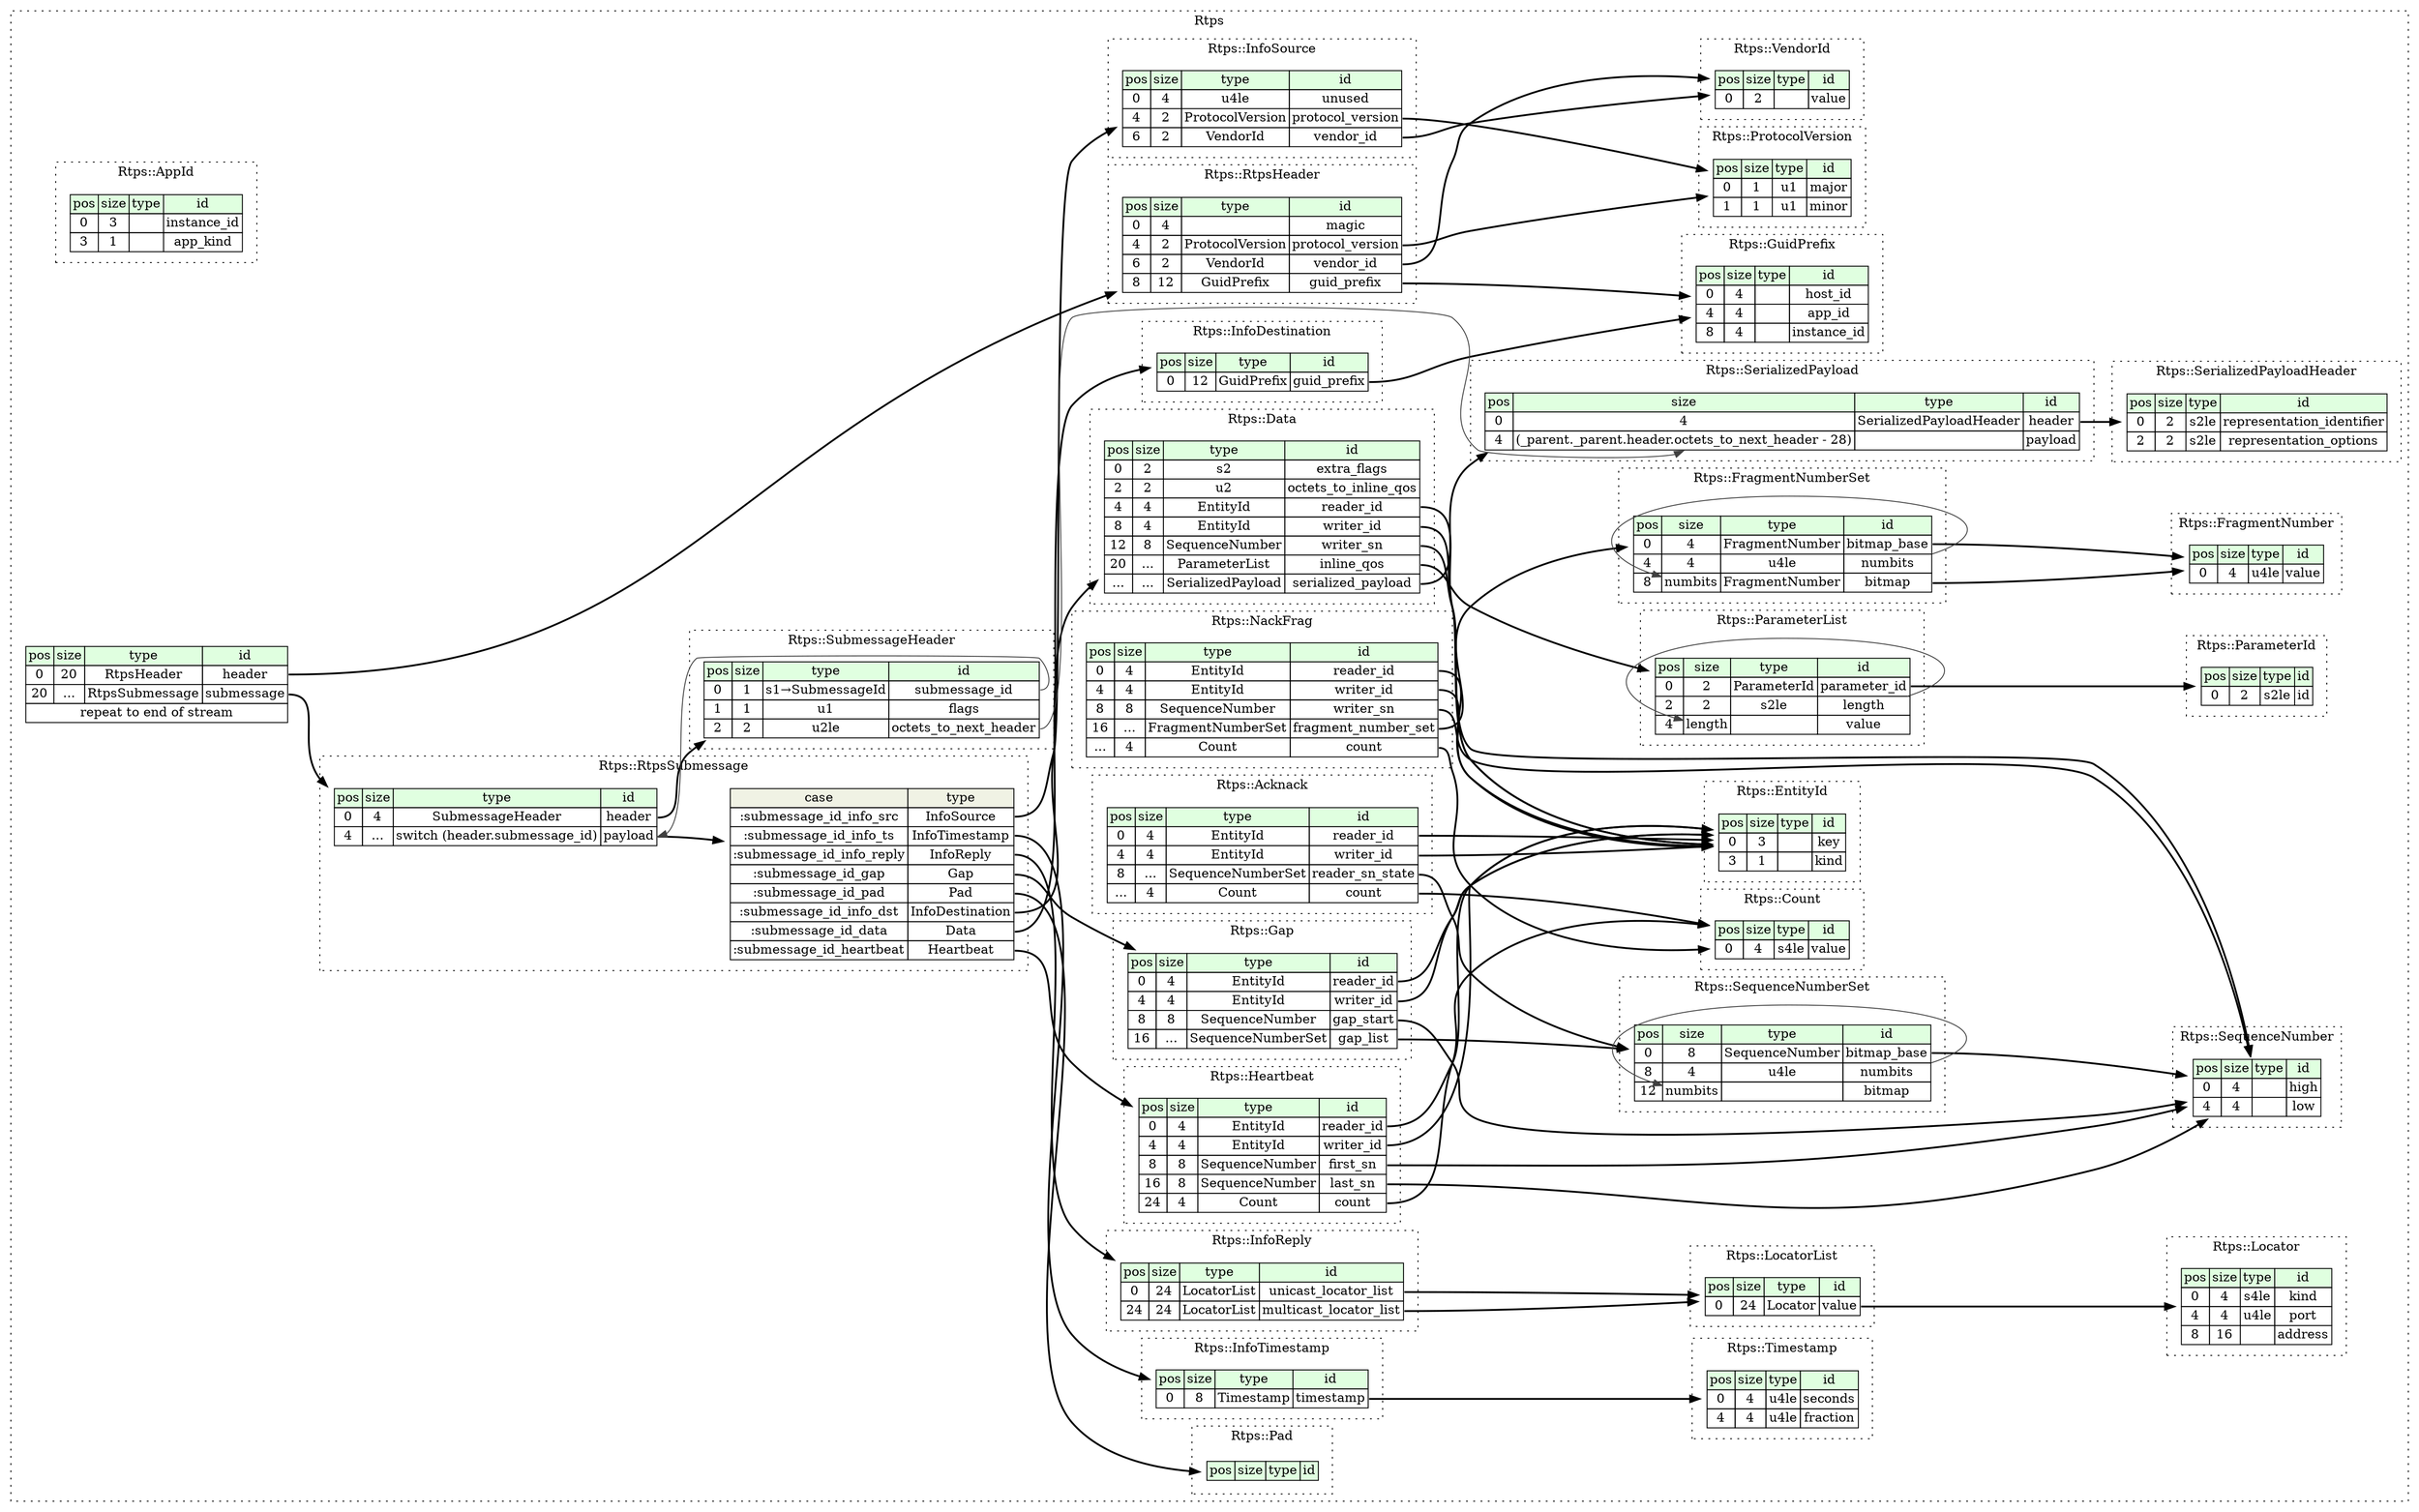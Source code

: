 digraph {
	rankdir=LR;
	node [shape=plaintext];
	subgraph cluster__rtps {
		label="Rtps";
		graph[style=dotted];

		rtps__seq [label=<<TABLE BORDER="0" CELLBORDER="1" CELLSPACING="0">
			<TR><TD BGCOLOR="#E0FFE0">pos</TD><TD BGCOLOR="#E0FFE0">size</TD><TD BGCOLOR="#E0FFE0">type</TD><TD BGCOLOR="#E0FFE0">id</TD></TR>
			<TR><TD PORT="header_pos">0</TD><TD PORT="header_size">20</TD><TD>RtpsHeader</TD><TD PORT="header_type">header</TD></TR>
			<TR><TD PORT="submessage_pos">20</TD><TD PORT="submessage_size">...</TD><TD>RtpsSubmessage</TD><TD PORT="submessage_type">submessage</TD></TR>
			<TR><TD COLSPAN="4" PORT="submessage__repeat">repeat to end of stream</TD></TR>
		</TABLE>>];
		subgraph cluster__info_source {
			label="Rtps::InfoSource";
			graph[style=dotted];

			info_source__seq [label=<<TABLE BORDER="0" CELLBORDER="1" CELLSPACING="0">
				<TR><TD BGCOLOR="#E0FFE0">pos</TD><TD BGCOLOR="#E0FFE0">size</TD><TD BGCOLOR="#E0FFE0">type</TD><TD BGCOLOR="#E0FFE0">id</TD></TR>
				<TR><TD PORT="unused_pos">0</TD><TD PORT="unused_size">4</TD><TD>u4le</TD><TD PORT="unused_type">unused</TD></TR>
				<TR><TD PORT="protocol_version_pos">4</TD><TD PORT="protocol_version_size">2</TD><TD>ProtocolVersion</TD><TD PORT="protocol_version_type">protocol_version</TD></TR>
				<TR><TD PORT="vendor_id_pos">6</TD><TD PORT="vendor_id_size">2</TD><TD>VendorId</TD><TD PORT="vendor_id_type">vendor_id</TD></TR>
			</TABLE>>];
		}
		subgraph cluster__count {
			label="Rtps::Count";
			graph[style=dotted];

			count__seq [label=<<TABLE BORDER="0" CELLBORDER="1" CELLSPACING="0">
				<TR><TD BGCOLOR="#E0FFE0">pos</TD><TD BGCOLOR="#E0FFE0">size</TD><TD BGCOLOR="#E0FFE0">type</TD><TD BGCOLOR="#E0FFE0">id</TD></TR>
				<TR><TD PORT="value_pos">0</TD><TD PORT="value_size">4</TD><TD>s4le</TD><TD PORT="value_type">value</TD></TR>
			</TABLE>>];
		}
		subgraph cluster__fragment_number {
			label="Rtps::FragmentNumber";
			graph[style=dotted];

			fragment_number__seq [label=<<TABLE BORDER="0" CELLBORDER="1" CELLSPACING="0">
				<TR><TD BGCOLOR="#E0FFE0">pos</TD><TD BGCOLOR="#E0FFE0">size</TD><TD BGCOLOR="#E0FFE0">type</TD><TD BGCOLOR="#E0FFE0">id</TD></TR>
				<TR><TD PORT="value_pos">0</TD><TD PORT="value_size">4</TD><TD>u4le</TD><TD PORT="value_type">value</TD></TR>
			</TABLE>>];
		}
		subgraph cluster__timestamp {
			label="Rtps::Timestamp";
			graph[style=dotted];

			timestamp__seq [label=<<TABLE BORDER="0" CELLBORDER="1" CELLSPACING="0">
				<TR><TD BGCOLOR="#E0FFE0">pos</TD><TD BGCOLOR="#E0FFE0">size</TD><TD BGCOLOR="#E0FFE0">type</TD><TD BGCOLOR="#E0FFE0">id</TD></TR>
				<TR><TD PORT="seconds_pos">0</TD><TD PORT="seconds_size">4</TD><TD>u4le</TD><TD PORT="seconds_type">seconds</TD></TR>
				<TR><TD PORT="fraction_pos">4</TD><TD PORT="fraction_size">4</TD><TD>u4le</TD><TD PORT="fraction_type">fraction</TD></TR>
			</TABLE>>];
		}
		subgraph cluster__nack_frag {
			label="Rtps::NackFrag";
			graph[style=dotted];

			nack_frag__seq [label=<<TABLE BORDER="0" CELLBORDER="1" CELLSPACING="0">
				<TR><TD BGCOLOR="#E0FFE0">pos</TD><TD BGCOLOR="#E0FFE0">size</TD><TD BGCOLOR="#E0FFE0">type</TD><TD BGCOLOR="#E0FFE0">id</TD></TR>
				<TR><TD PORT="reader_id_pos">0</TD><TD PORT="reader_id_size">4</TD><TD>EntityId</TD><TD PORT="reader_id_type">reader_id</TD></TR>
				<TR><TD PORT="writer_id_pos">4</TD><TD PORT="writer_id_size">4</TD><TD>EntityId</TD><TD PORT="writer_id_type">writer_id</TD></TR>
				<TR><TD PORT="writer_sn_pos">8</TD><TD PORT="writer_sn_size">8</TD><TD>SequenceNumber</TD><TD PORT="writer_sn_type">writer_sn</TD></TR>
				<TR><TD PORT="fragment_number_set_pos">16</TD><TD PORT="fragment_number_set_size">...</TD><TD>FragmentNumberSet</TD><TD PORT="fragment_number_set_type">fragment_number_set</TD></TR>
				<TR><TD PORT="count_pos">...</TD><TD PORT="count_size">4</TD><TD>Count</TD><TD PORT="count_type">count</TD></TR>
			</TABLE>>];
		}
		subgraph cluster__vendor_id {
			label="Rtps::VendorId";
			graph[style=dotted];

			vendor_id__seq [label=<<TABLE BORDER="0" CELLBORDER="1" CELLSPACING="0">
				<TR><TD BGCOLOR="#E0FFE0">pos</TD><TD BGCOLOR="#E0FFE0">size</TD><TD BGCOLOR="#E0FFE0">type</TD><TD BGCOLOR="#E0FFE0">id</TD></TR>
				<TR><TD PORT="value_pos">0</TD><TD PORT="value_size">2</TD><TD></TD><TD PORT="value_type">value</TD></TR>
			</TABLE>>];
		}
		subgraph cluster__fragment_number_set {
			label="Rtps::FragmentNumberSet";
			graph[style=dotted];

			fragment_number_set__seq [label=<<TABLE BORDER="0" CELLBORDER="1" CELLSPACING="0">
				<TR><TD BGCOLOR="#E0FFE0">pos</TD><TD BGCOLOR="#E0FFE0">size</TD><TD BGCOLOR="#E0FFE0">type</TD><TD BGCOLOR="#E0FFE0">id</TD></TR>
				<TR><TD PORT="bitmap_base_pos">0</TD><TD PORT="bitmap_base_size">4</TD><TD>FragmentNumber</TD><TD PORT="bitmap_base_type">bitmap_base</TD></TR>
				<TR><TD PORT="numbits_pos">4</TD><TD PORT="numbits_size">4</TD><TD>u4le</TD><TD PORT="numbits_type">numbits</TD></TR>
				<TR><TD PORT="bitmap_pos">8</TD><TD PORT="bitmap_size">numbits</TD><TD>FragmentNumber</TD><TD PORT="bitmap_type">bitmap</TD></TR>
			</TABLE>>];
		}
		subgraph cluster__data {
			label="Rtps::Data";
			graph[style=dotted];

			data__seq [label=<<TABLE BORDER="0" CELLBORDER="1" CELLSPACING="0">
				<TR><TD BGCOLOR="#E0FFE0">pos</TD><TD BGCOLOR="#E0FFE0">size</TD><TD BGCOLOR="#E0FFE0">type</TD><TD BGCOLOR="#E0FFE0">id</TD></TR>
				<TR><TD PORT="extra_flags_pos">0</TD><TD PORT="extra_flags_size">2</TD><TD>s2</TD><TD PORT="extra_flags_type">extra_flags</TD></TR>
				<TR><TD PORT="octets_to_inline_qos_pos">2</TD><TD PORT="octets_to_inline_qos_size">2</TD><TD>u2</TD><TD PORT="octets_to_inline_qos_type">octets_to_inline_qos</TD></TR>
				<TR><TD PORT="reader_id_pos">4</TD><TD PORT="reader_id_size">4</TD><TD>EntityId</TD><TD PORT="reader_id_type">reader_id</TD></TR>
				<TR><TD PORT="writer_id_pos">8</TD><TD PORT="writer_id_size">4</TD><TD>EntityId</TD><TD PORT="writer_id_type">writer_id</TD></TR>
				<TR><TD PORT="writer_sn_pos">12</TD><TD PORT="writer_sn_size">8</TD><TD>SequenceNumber</TD><TD PORT="writer_sn_type">writer_sn</TD></TR>
				<TR><TD PORT="inline_qos_pos">20</TD><TD PORT="inline_qos_size">...</TD><TD>ParameterList</TD><TD PORT="inline_qos_type">inline_qos</TD></TR>
				<TR><TD PORT="serialized_payload_pos">...</TD><TD PORT="serialized_payload_size">...</TD><TD>SerializedPayload</TD><TD PORT="serialized_payload_type">serialized_payload</TD></TR>
			</TABLE>>];
		}
		subgraph cluster__info_reply {
			label="Rtps::InfoReply";
			graph[style=dotted];

			info_reply__seq [label=<<TABLE BORDER="0" CELLBORDER="1" CELLSPACING="0">
				<TR><TD BGCOLOR="#E0FFE0">pos</TD><TD BGCOLOR="#E0FFE0">size</TD><TD BGCOLOR="#E0FFE0">type</TD><TD BGCOLOR="#E0FFE0">id</TD></TR>
				<TR><TD PORT="unicast_locator_list_pos">0</TD><TD PORT="unicast_locator_list_size">24</TD><TD>LocatorList</TD><TD PORT="unicast_locator_list_type">unicast_locator_list</TD></TR>
				<TR><TD PORT="multicast_locator_list_pos">24</TD><TD PORT="multicast_locator_list_size">24</TD><TD>LocatorList</TD><TD PORT="multicast_locator_list_type">multicast_locator_list</TD></TR>
			</TABLE>>];
		}
		subgraph cluster__serialized_payload_header {
			label="Rtps::SerializedPayloadHeader";
			graph[style=dotted];

			serialized_payload_header__seq [label=<<TABLE BORDER="0" CELLBORDER="1" CELLSPACING="0">
				<TR><TD BGCOLOR="#E0FFE0">pos</TD><TD BGCOLOR="#E0FFE0">size</TD><TD BGCOLOR="#E0FFE0">type</TD><TD BGCOLOR="#E0FFE0">id</TD></TR>
				<TR><TD PORT="representation_identifier_pos">0</TD><TD PORT="representation_identifier_size">2</TD><TD>s2le</TD><TD PORT="representation_identifier_type">representation_identifier</TD></TR>
				<TR><TD PORT="representation_options_pos">2</TD><TD PORT="representation_options_size">2</TD><TD>s2le</TD><TD PORT="representation_options_type">representation_options</TD></TR>
			</TABLE>>];
		}
		subgraph cluster__parameter_id {
			label="Rtps::ParameterId";
			graph[style=dotted];

			parameter_id__seq [label=<<TABLE BORDER="0" CELLBORDER="1" CELLSPACING="0">
				<TR><TD BGCOLOR="#E0FFE0">pos</TD><TD BGCOLOR="#E0FFE0">size</TD><TD BGCOLOR="#E0FFE0">type</TD><TD BGCOLOR="#E0FFE0">id</TD></TR>
				<TR><TD PORT="id_pos">0</TD><TD PORT="id_size">2</TD><TD>s2le</TD><TD PORT="id_type">id</TD></TR>
			</TABLE>>];
		}
		subgraph cluster__pad {
			label="Rtps::Pad";
			graph[style=dotted];

			pad__seq [label=<<TABLE BORDER="0" CELLBORDER="1" CELLSPACING="0">
				<TR><TD BGCOLOR="#E0FFE0">pos</TD><TD BGCOLOR="#E0FFE0">size</TD><TD BGCOLOR="#E0FFE0">type</TD><TD BGCOLOR="#E0FFE0">id</TD></TR>
			</TABLE>>];
		}
		subgraph cluster__info_timestamp {
			label="Rtps::InfoTimestamp";
			graph[style=dotted];

			info_timestamp__seq [label=<<TABLE BORDER="0" CELLBORDER="1" CELLSPACING="0">
				<TR><TD BGCOLOR="#E0FFE0">pos</TD><TD BGCOLOR="#E0FFE0">size</TD><TD BGCOLOR="#E0FFE0">type</TD><TD BGCOLOR="#E0FFE0">id</TD></TR>
				<TR><TD PORT="timestamp_pos">0</TD><TD PORT="timestamp_size">8</TD><TD>Timestamp</TD><TD PORT="timestamp_type">timestamp</TD></TR>
			</TABLE>>];
		}
		subgraph cluster__serialized_payload {
			label="Rtps::SerializedPayload";
			graph[style=dotted];

			serialized_payload__seq [label=<<TABLE BORDER="0" CELLBORDER="1" CELLSPACING="0">
				<TR><TD BGCOLOR="#E0FFE0">pos</TD><TD BGCOLOR="#E0FFE0">size</TD><TD BGCOLOR="#E0FFE0">type</TD><TD BGCOLOR="#E0FFE0">id</TD></TR>
				<TR><TD PORT="header_pos">0</TD><TD PORT="header_size">4</TD><TD>SerializedPayloadHeader</TD><TD PORT="header_type">header</TD></TR>
				<TR><TD PORT="payload_pos">4</TD><TD PORT="payload_size">(_parent._parent.header.octets_to_next_header - 28)</TD><TD></TD><TD PORT="payload_type">payload</TD></TR>
			</TABLE>>];
		}
		subgraph cluster__guid_prefix {
			label="Rtps::GuidPrefix";
			graph[style=dotted];

			guid_prefix__seq [label=<<TABLE BORDER="0" CELLBORDER="1" CELLSPACING="0">
				<TR><TD BGCOLOR="#E0FFE0">pos</TD><TD BGCOLOR="#E0FFE0">size</TD><TD BGCOLOR="#E0FFE0">type</TD><TD BGCOLOR="#E0FFE0">id</TD></TR>
				<TR><TD PORT="host_id_pos">0</TD><TD PORT="host_id_size">4</TD><TD></TD><TD PORT="host_id_type">host_id</TD></TR>
				<TR><TD PORT="app_id_pos">4</TD><TD PORT="app_id_size">4</TD><TD></TD><TD PORT="app_id_type">app_id</TD></TR>
				<TR><TD PORT="instance_id_pos">8</TD><TD PORT="instance_id_size">4</TD><TD></TD><TD PORT="instance_id_type">instance_id</TD></TR>
			</TABLE>>];
		}
		subgraph cluster__entity_id {
			label="Rtps::EntityId";
			graph[style=dotted];

			entity_id__seq [label=<<TABLE BORDER="0" CELLBORDER="1" CELLSPACING="0">
				<TR><TD BGCOLOR="#E0FFE0">pos</TD><TD BGCOLOR="#E0FFE0">size</TD><TD BGCOLOR="#E0FFE0">type</TD><TD BGCOLOR="#E0FFE0">id</TD></TR>
				<TR><TD PORT="key_pos">0</TD><TD PORT="key_size">3</TD><TD></TD><TD PORT="key_type">key</TD></TR>
				<TR><TD PORT="kind_pos">3</TD><TD PORT="kind_size">1</TD><TD></TD><TD PORT="kind_type">kind</TD></TR>
			</TABLE>>];
		}
		subgraph cluster__acknack {
			label="Rtps::Acknack";
			graph[style=dotted];

			acknack__seq [label=<<TABLE BORDER="0" CELLBORDER="1" CELLSPACING="0">
				<TR><TD BGCOLOR="#E0FFE0">pos</TD><TD BGCOLOR="#E0FFE0">size</TD><TD BGCOLOR="#E0FFE0">type</TD><TD BGCOLOR="#E0FFE0">id</TD></TR>
				<TR><TD PORT="reader_id_pos">0</TD><TD PORT="reader_id_size">4</TD><TD>EntityId</TD><TD PORT="reader_id_type">reader_id</TD></TR>
				<TR><TD PORT="writer_id_pos">4</TD><TD PORT="writer_id_size">4</TD><TD>EntityId</TD><TD PORT="writer_id_type">writer_id</TD></TR>
				<TR><TD PORT="reader_sn_state_pos">8</TD><TD PORT="reader_sn_state_size">...</TD><TD>SequenceNumberSet</TD><TD PORT="reader_sn_state_type">reader_sn_state</TD></TR>
				<TR><TD PORT="count_pos">...</TD><TD PORT="count_size">4</TD><TD>Count</TD><TD PORT="count_type">count</TD></TR>
			</TABLE>>];
		}
		subgraph cluster__locator_list {
			label="Rtps::LocatorList";
			graph[style=dotted];

			locator_list__seq [label=<<TABLE BORDER="0" CELLBORDER="1" CELLSPACING="0">
				<TR><TD BGCOLOR="#E0FFE0">pos</TD><TD BGCOLOR="#E0FFE0">size</TD><TD BGCOLOR="#E0FFE0">type</TD><TD BGCOLOR="#E0FFE0">id</TD></TR>
				<TR><TD PORT="value_pos">0</TD><TD PORT="value_size">24</TD><TD>Locator</TD><TD PORT="value_type">value</TD></TR>
			</TABLE>>];
		}
		subgraph cluster__gap {
			label="Rtps::Gap";
			graph[style=dotted];

			gap__seq [label=<<TABLE BORDER="0" CELLBORDER="1" CELLSPACING="0">
				<TR><TD BGCOLOR="#E0FFE0">pos</TD><TD BGCOLOR="#E0FFE0">size</TD><TD BGCOLOR="#E0FFE0">type</TD><TD BGCOLOR="#E0FFE0">id</TD></TR>
				<TR><TD PORT="reader_id_pos">0</TD><TD PORT="reader_id_size">4</TD><TD>EntityId</TD><TD PORT="reader_id_type">reader_id</TD></TR>
				<TR><TD PORT="writer_id_pos">4</TD><TD PORT="writer_id_size">4</TD><TD>EntityId</TD><TD PORT="writer_id_type">writer_id</TD></TR>
				<TR><TD PORT="gap_start_pos">8</TD><TD PORT="gap_start_size">8</TD><TD>SequenceNumber</TD><TD PORT="gap_start_type">gap_start</TD></TR>
				<TR><TD PORT="gap_list_pos">16</TD><TD PORT="gap_list_size">...</TD><TD>SequenceNumberSet</TD><TD PORT="gap_list_type">gap_list</TD></TR>
			</TABLE>>];
		}
		subgraph cluster__info_destination {
			label="Rtps::InfoDestination";
			graph[style=dotted];

			info_destination__seq [label=<<TABLE BORDER="0" CELLBORDER="1" CELLSPACING="0">
				<TR><TD BGCOLOR="#E0FFE0">pos</TD><TD BGCOLOR="#E0FFE0">size</TD><TD BGCOLOR="#E0FFE0">type</TD><TD BGCOLOR="#E0FFE0">id</TD></TR>
				<TR><TD PORT="guid_prefix_pos">0</TD><TD PORT="guid_prefix_size">12</TD><TD>GuidPrefix</TD><TD PORT="guid_prefix_type">guid_prefix</TD></TR>
			</TABLE>>];
		}
		subgraph cluster__rtps_submessage {
			label="Rtps::RtpsSubmessage";
			graph[style=dotted];

			rtps_submessage__seq [label=<<TABLE BORDER="0" CELLBORDER="1" CELLSPACING="0">
				<TR><TD BGCOLOR="#E0FFE0">pos</TD><TD BGCOLOR="#E0FFE0">size</TD><TD BGCOLOR="#E0FFE0">type</TD><TD BGCOLOR="#E0FFE0">id</TD></TR>
				<TR><TD PORT="header_pos">0</TD><TD PORT="header_size">4</TD><TD>SubmessageHeader</TD><TD PORT="header_type">header</TD></TR>
				<TR><TD PORT="payload_pos">4</TD><TD PORT="payload_size">...</TD><TD>switch (header.submessage_id)</TD><TD PORT="payload_type">payload</TD></TR>
			</TABLE>>];
rtps_submessage__seq_payload_switch [label=<<TABLE BORDER="0" CELLBORDER="1" CELLSPACING="0">
	<TR><TD BGCOLOR="#F0F2E4">case</TD><TD BGCOLOR="#F0F2E4">type</TD></TR>
	<TR><TD>:submessage_id_info_src</TD><TD PORT="case0">InfoSource</TD></TR>
	<TR><TD>:submessage_id_info_ts</TD><TD PORT="case1">InfoTimestamp</TD></TR>
	<TR><TD>:submessage_id_info_reply</TD><TD PORT="case2">InfoReply</TD></TR>
	<TR><TD>:submessage_id_gap</TD><TD PORT="case3">Gap</TD></TR>
	<TR><TD>:submessage_id_pad</TD><TD PORT="case4">Pad</TD></TR>
	<TR><TD>:submessage_id_info_dst</TD><TD PORT="case5">InfoDestination</TD></TR>
	<TR><TD>:submessage_id_data</TD><TD PORT="case6">Data</TD></TR>
	<TR><TD>:submessage_id_heartbeat</TD><TD PORT="case7">Heartbeat</TD></TR>
</TABLE>>];
		}
		subgraph cluster__app_id {
			label="Rtps::AppId";
			graph[style=dotted];

			app_id__seq [label=<<TABLE BORDER="0" CELLBORDER="1" CELLSPACING="0">
				<TR><TD BGCOLOR="#E0FFE0">pos</TD><TD BGCOLOR="#E0FFE0">size</TD><TD BGCOLOR="#E0FFE0">type</TD><TD BGCOLOR="#E0FFE0">id</TD></TR>
				<TR><TD PORT="instance_id_pos">0</TD><TD PORT="instance_id_size">3</TD><TD></TD><TD PORT="instance_id_type">instance_id</TD></TR>
				<TR><TD PORT="app_kind_pos">3</TD><TD PORT="app_kind_size">1</TD><TD></TD><TD PORT="app_kind_type">app_kind</TD></TR>
			</TABLE>>];
		}
		subgraph cluster__submessage_header {
			label="Rtps::SubmessageHeader";
			graph[style=dotted];

			submessage_header__seq [label=<<TABLE BORDER="0" CELLBORDER="1" CELLSPACING="0">
				<TR><TD BGCOLOR="#E0FFE0">pos</TD><TD BGCOLOR="#E0FFE0">size</TD><TD BGCOLOR="#E0FFE0">type</TD><TD BGCOLOR="#E0FFE0">id</TD></TR>
				<TR><TD PORT="submessage_id_pos">0</TD><TD PORT="submessage_id_size">1</TD><TD>s1→SubmessageId</TD><TD PORT="submessage_id_type">submessage_id</TD></TR>
				<TR><TD PORT="flags_pos">1</TD><TD PORT="flags_size">1</TD><TD>u1</TD><TD PORT="flags_type">flags</TD></TR>
				<TR><TD PORT="octets_to_next_header_pos">2</TD><TD PORT="octets_to_next_header_size">2</TD><TD>u2le</TD><TD PORT="octets_to_next_header_type">octets_to_next_header</TD></TR>
			</TABLE>>];
		}
		subgraph cluster__locator {
			label="Rtps::Locator";
			graph[style=dotted];

			locator__seq [label=<<TABLE BORDER="0" CELLBORDER="1" CELLSPACING="0">
				<TR><TD BGCOLOR="#E0FFE0">pos</TD><TD BGCOLOR="#E0FFE0">size</TD><TD BGCOLOR="#E0FFE0">type</TD><TD BGCOLOR="#E0FFE0">id</TD></TR>
				<TR><TD PORT="kind_pos">0</TD><TD PORT="kind_size">4</TD><TD>s4le</TD><TD PORT="kind_type">kind</TD></TR>
				<TR><TD PORT="port_pos">4</TD><TD PORT="port_size">4</TD><TD>u4le</TD><TD PORT="port_type">port</TD></TR>
				<TR><TD PORT="address_pos">8</TD><TD PORT="address_size">16</TD><TD></TD><TD PORT="address_type">address</TD></TR>
			</TABLE>>];
		}
		subgraph cluster__sequence_number {
			label="Rtps::SequenceNumber";
			graph[style=dotted];

			sequence_number__seq [label=<<TABLE BORDER="0" CELLBORDER="1" CELLSPACING="0">
				<TR><TD BGCOLOR="#E0FFE0">pos</TD><TD BGCOLOR="#E0FFE0">size</TD><TD BGCOLOR="#E0FFE0">type</TD><TD BGCOLOR="#E0FFE0">id</TD></TR>
				<TR><TD PORT="high_pos">0</TD><TD PORT="high_size">4</TD><TD></TD><TD PORT="high_type">high</TD></TR>
				<TR><TD PORT="low_pos">4</TD><TD PORT="low_size">4</TD><TD></TD><TD PORT="low_type">low</TD></TR>
			</TABLE>>];
		}
		subgraph cluster__rtps_header {
			label="Rtps::RtpsHeader";
			graph[style=dotted];

			rtps_header__seq [label=<<TABLE BORDER="0" CELLBORDER="1" CELLSPACING="0">
				<TR><TD BGCOLOR="#E0FFE0">pos</TD><TD BGCOLOR="#E0FFE0">size</TD><TD BGCOLOR="#E0FFE0">type</TD><TD BGCOLOR="#E0FFE0">id</TD></TR>
				<TR><TD PORT="magic_pos">0</TD><TD PORT="magic_size">4</TD><TD></TD><TD PORT="magic_type">magic</TD></TR>
				<TR><TD PORT="protocol_version_pos">4</TD><TD PORT="protocol_version_size">2</TD><TD>ProtocolVersion</TD><TD PORT="protocol_version_type">protocol_version</TD></TR>
				<TR><TD PORT="vendor_id_pos">6</TD><TD PORT="vendor_id_size">2</TD><TD>VendorId</TD><TD PORT="vendor_id_type">vendor_id</TD></TR>
				<TR><TD PORT="guid_prefix_pos">8</TD><TD PORT="guid_prefix_size">12</TD><TD>GuidPrefix</TD><TD PORT="guid_prefix_type">guid_prefix</TD></TR>
			</TABLE>>];
		}
		subgraph cluster__parameter_list {
			label="Rtps::ParameterList";
			graph[style=dotted];

			parameter_list__seq [label=<<TABLE BORDER="0" CELLBORDER="1" CELLSPACING="0">
				<TR><TD BGCOLOR="#E0FFE0">pos</TD><TD BGCOLOR="#E0FFE0">size</TD><TD BGCOLOR="#E0FFE0">type</TD><TD BGCOLOR="#E0FFE0">id</TD></TR>
				<TR><TD PORT="parameter_id_pos">0</TD><TD PORT="parameter_id_size">2</TD><TD>ParameterId</TD><TD PORT="parameter_id_type">parameter_id</TD></TR>
				<TR><TD PORT="length_pos">2</TD><TD PORT="length_size">2</TD><TD>s2le</TD><TD PORT="length_type">length</TD></TR>
				<TR><TD PORT="value_pos">4</TD><TD PORT="value_size">length</TD><TD></TD><TD PORT="value_type">value</TD></TR>
			</TABLE>>];
		}
		subgraph cluster__protocol_version {
			label="Rtps::ProtocolVersion";
			graph[style=dotted];

			protocol_version__seq [label=<<TABLE BORDER="0" CELLBORDER="1" CELLSPACING="0">
				<TR><TD BGCOLOR="#E0FFE0">pos</TD><TD BGCOLOR="#E0FFE0">size</TD><TD BGCOLOR="#E0FFE0">type</TD><TD BGCOLOR="#E0FFE0">id</TD></TR>
				<TR><TD PORT="major_pos">0</TD><TD PORT="major_size">1</TD><TD>u1</TD><TD PORT="major_type">major</TD></TR>
				<TR><TD PORT="minor_pos">1</TD><TD PORT="minor_size">1</TD><TD>u1</TD><TD PORT="minor_type">minor</TD></TR>
			</TABLE>>];
		}
		subgraph cluster__sequence_number_set {
			label="Rtps::SequenceNumberSet";
			graph[style=dotted];

			sequence_number_set__seq [label=<<TABLE BORDER="0" CELLBORDER="1" CELLSPACING="0">
				<TR><TD BGCOLOR="#E0FFE0">pos</TD><TD BGCOLOR="#E0FFE0">size</TD><TD BGCOLOR="#E0FFE0">type</TD><TD BGCOLOR="#E0FFE0">id</TD></TR>
				<TR><TD PORT="bitmap_base_pos">0</TD><TD PORT="bitmap_base_size">8</TD><TD>SequenceNumber</TD><TD PORT="bitmap_base_type">bitmap_base</TD></TR>
				<TR><TD PORT="numbits_pos">8</TD><TD PORT="numbits_size">4</TD><TD>u4le</TD><TD PORT="numbits_type">numbits</TD></TR>
				<TR><TD PORT="bitmap_pos">12</TD><TD PORT="bitmap_size">numbits</TD><TD></TD><TD PORT="bitmap_type">bitmap</TD></TR>
			</TABLE>>];
		}
		subgraph cluster__heartbeat {
			label="Rtps::Heartbeat";
			graph[style=dotted];

			heartbeat__seq [label=<<TABLE BORDER="0" CELLBORDER="1" CELLSPACING="0">
				<TR><TD BGCOLOR="#E0FFE0">pos</TD><TD BGCOLOR="#E0FFE0">size</TD><TD BGCOLOR="#E0FFE0">type</TD><TD BGCOLOR="#E0FFE0">id</TD></TR>
				<TR><TD PORT="reader_id_pos">0</TD><TD PORT="reader_id_size">4</TD><TD>EntityId</TD><TD PORT="reader_id_type">reader_id</TD></TR>
				<TR><TD PORT="writer_id_pos">4</TD><TD PORT="writer_id_size">4</TD><TD>EntityId</TD><TD PORT="writer_id_type">writer_id</TD></TR>
				<TR><TD PORT="first_sn_pos">8</TD><TD PORT="first_sn_size">8</TD><TD>SequenceNumber</TD><TD PORT="first_sn_type">first_sn</TD></TR>
				<TR><TD PORT="last_sn_pos">16</TD><TD PORT="last_sn_size">8</TD><TD>SequenceNumber</TD><TD PORT="last_sn_type">last_sn</TD></TR>
				<TR><TD PORT="count_pos">24</TD><TD PORT="count_size">4</TD><TD>Count</TD><TD PORT="count_type">count</TD></TR>
			</TABLE>>];
		}
	}
	rtps__seq:header_type -> rtps_header__seq [style=bold];
	rtps__seq:submessage_type -> rtps_submessage__seq [style=bold];
	info_source__seq:protocol_version_type -> protocol_version__seq [style=bold];
	info_source__seq:vendor_id_type -> vendor_id__seq [style=bold];
	nack_frag__seq:reader_id_type -> entity_id__seq [style=bold];
	nack_frag__seq:writer_id_type -> entity_id__seq [style=bold];
	nack_frag__seq:writer_sn_type -> sequence_number__seq [style=bold];
	nack_frag__seq:fragment_number_set_type -> fragment_number_set__seq [style=bold];
	nack_frag__seq:count_type -> count__seq [style=bold];
	fragment_number_set__seq:bitmap_base_type -> fragment_number__seq [style=bold];
	fragment_number_set__seq:numbits_type -> fragment_number_set__seq:bitmap_size [color="#404040"];
	fragment_number_set__seq:bitmap_type -> fragment_number__seq [style=bold];
	data__seq:reader_id_type -> entity_id__seq [style=bold];
	data__seq:writer_id_type -> entity_id__seq [style=bold];
	data__seq:writer_sn_type -> sequence_number__seq [style=bold];
	data__seq:inline_qos_type -> parameter_list__seq [style=bold];
	data__seq:serialized_payload_type -> serialized_payload__seq [style=bold];
	info_reply__seq:unicast_locator_list_type -> locator_list__seq [style=bold];
	info_reply__seq:multicast_locator_list_type -> locator_list__seq [style=bold];
	info_timestamp__seq:timestamp_type -> timestamp__seq [style=bold];
	serialized_payload__seq:header_type -> serialized_payload_header__seq [style=bold];
	submessage_header__seq:octets_to_next_header_type -> serialized_payload__seq:payload_size [color="#404040"];
	acknack__seq:reader_id_type -> entity_id__seq [style=bold];
	acknack__seq:writer_id_type -> entity_id__seq [style=bold];
	acknack__seq:reader_sn_state_type -> sequence_number_set__seq [style=bold];
	acknack__seq:count_type -> count__seq [style=bold];
	locator_list__seq:value_type -> locator__seq [style=bold];
	gap__seq:reader_id_type -> entity_id__seq [style=bold];
	gap__seq:writer_id_type -> entity_id__seq [style=bold];
	gap__seq:gap_start_type -> sequence_number__seq [style=bold];
	gap__seq:gap_list_type -> sequence_number_set__seq [style=bold];
	info_destination__seq:guid_prefix_type -> guid_prefix__seq [style=bold];
	rtps_submessage__seq:header_type -> submessage_header__seq [style=bold];
	rtps_submessage__seq:payload_type -> rtps_submessage__seq_payload_switch [style=bold];
	rtps_submessage__seq_payload_switch:case0 -> info_source__seq [style=bold];
	rtps_submessage__seq_payload_switch:case1 -> info_timestamp__seq [style=bold];
	rtps_submessage__seq_payload_switch:case2 -> info_reply__seq [style=bold];
	rtps_submessage__seq_payload_switch:case3 -> gap__seq [style=bold];
	rtps_submessage__seq_payload_switch:case4 -> pad__seq [style=bold];
	rtps_submessage__seq_payload_switch:case5 -> info_destination__seq [style=bold];
	rtps_submessage__seq_payload_switch:case6 -> data__seq [style=bold];
	rtps_submessage__seq_payload_switch:case7 -> heartbeat__seq [style=bold];
	submessage_header__seq:submessage_id_type -> rtps_submessage__seq:payload_type [color="#404040"];
	rtps_header__seq:protocol_version_type -> protocol_version__seq [style=bold];
	rtps_header__seq:vendor_id_type -> vendor_id__seq [style=bold];
	rtps_header__seq:guid_prefix_type -> guid_prefix__seq [style=bold];
	parameter_list__seq:parameter_id_type -> parameter_id__seq [style=bold];
	parameter_list__seq:length_type -> parameter_list__seq:value_size [color="#404040"];
	sequence_number_set__seq:bitmap_base_type -> sequence_number__seq [style=bold];
	sequence_number_set__seq:numbits_type -> sequence_number_set__seq:bitmap_size [color="#404040"];
	heartbeat__seq:reader_id_type -> entity_id__seq [style=bold];
	heartbeat__seq:writer_id_type -> entity_id__seq [style=bold];
	heartbeat__seq:first_sn_type -> sequence_number__seq [style=bold];
	heartbeat__seq:last_sn_type -> sequence_number__seq [style=bold];
	heartbeat__seq:count_type -> count__seq [style=bold];
}
